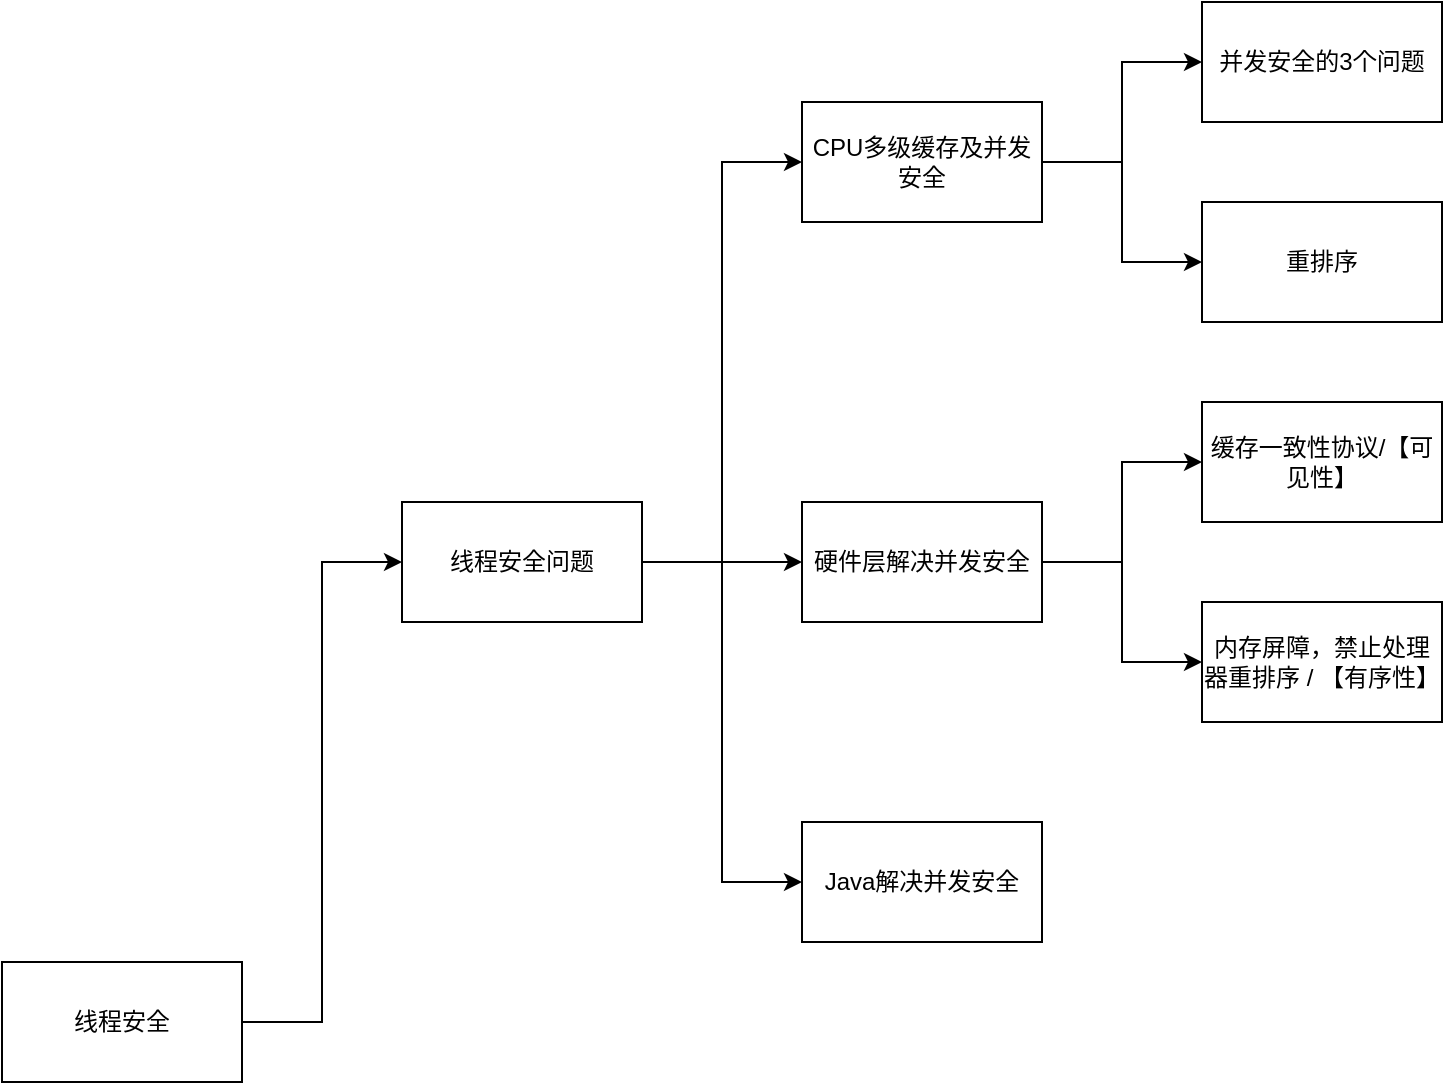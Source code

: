 <mxfile version="21.6.5" type="device">
  <diagram name="第 1 页" id="PH7zY7GD9xR7PyJJDMaR">
    <mxGraphModel dx="1295" dy="875" grid="1" gridSize="10" guides="1" tooltips="1" connect="1" arrows="1" fold="1" page="1" pageScale="1" pageWidth="827" pageHeight="1169" math="0" shadow="0">
      <root>
        <mxCell id="0" />
        <mxCell id="1" parent="0" />
        <mxCell id="GE9L2oN_wP7Hbji7ABV1-3" value="" style="edgeStyle=orthogonalEdgeStyle;rounded=0;orthogonalLoop=1;jettySize=auto;html=1;entryX=0;entryY=0.5;entryDx=0;entryDy=0;" edge="1" parent="1" source="GE9L2oN_wP7Hbji7ABV1-1" target="GE9L2oN_wP7Hbji7ABV1-2">
          <mxGeometry relative="1" as="geometry" />
        </mxCell>
        <mxCell id="GE9L2oN_wP7Hbji7ABV1-5" style="edgeStyle=orthogonalEdgeStyle;rounded=0;orthogonalLoop=1;jettySize=auto;html=1;entryX=0;entryY=0.5;entryDx=0;entryDy=0;" edge="1" parent="1" source="GE9L2oN_wP7Hbji7ABV1-1" target="GE9L2oN_wP7Hbji7ABV1-4">
          <mxGeometry relative="1" as="geometry" />
        </mxCell>
        <mxCell id="GE9L2oN_wP7Hbji7ABV1-15" style="edgeStyle=orthogonalEdgeStyle;rounded=0;orthogonalLoop=1;jettySize=auto;html=1;entryX=0;entryY=0.5;entryDx=0;entryDy=0;" edge="1" parent="1" source="GE9L2oN_wP7Hbji7ABV1-1" target="GE9L2oN_wP7Hbji7ABV1-14">
          <mxGeometry relative="1" as="geometry" />
        </mxCell>
        <mxCell id="GE9L2oN_wP7Hbji7ABV1-1" value="线程安全问题" style="rounded=0;whiteSpace=wrap;html=1;" vertex="1" parent="1">
          <mxGeometry x="240" y="310" width="120" height="60" as="geometry" />
        </mxCell>
        <mxCell id="GE9L2oN_wP7Hbji7ABV1-7" value="" style="edgeStyle=orthogonalEdgeStyle;rounded=0;orthogonalLoop=1;jettySize=auto;html=1;" edge="1" parent="1" source="GE9L2oN_wP7Hbji7ABV1-2" target="GE9L2oN_wP7Hbji7ABV1-6">
          <mxGeometry relative="1" as="geometry" />
        </mxCell>
        <mxCell id="GE9L2oN_wP7Hbji7ABV1-9" style="edgeStyle=orthogonalEdgeStyle;rounded=0;orthogonalLoop=1;jettySize=auto;html=1;entryX=0;entryY=0.5;entryDx=0;entryDy=0;" edge="1" parent="1" source="GE9L2oN_wP7Hbji7ABV1-2" target="GE9L2oN_wP7Hbji7ABV1-8">
          <mxGeometry relative="1" as="geometry" />
        </mxCell>
        <mxCell id="GE9L2oN_wP7Hbji7ABV1-2" value="CPU多级缓存及并发安全" style="rounded=0;whiteSpace=wrap;html=1;" vertex="1" parent="1">
          <mxGeometry x="440" y="110" width="120" height="60" as="geometry" />
        </mxCell>
        <mxCell id="GE9L2oN_wP7Hbji7ABV1-4" value="Java解决并发安全" style="rounded=0;whiteSpace=wrap;html=1;" vertex="1" parent="1">
          <mxGeometry x="440" y="470" width="120" height="60" as="geometry" />
        </mxCell>
        <mxCell id="GE9L2oN_wP7Hbji7ABV1-6" value="并发安全的3个问题" style="rounded=0;whiteSpace=wrap;html=1;" vertex="1" parent="1">
          <mxGeometry x="640" y="60" width="120" height="60" as="geometry" />
        </mxCell>
        <mxCell id="GE9L2oN_wP7Hbji7ABV1-8" value="重排序" style="rounded=0;whiteSpace=wrap;html=1;" vertex="1" parent="1">
          <mxGeometry x="640" y="160" width="120" height="60" as="geometry" />
        </mxCell>
        <mxCell id="GE9L2oN_wP7Hbji7ABV1-13" style="edgeStyle=orthogonalEdgeStyle;rounded=0;orthogonalLoop=1;jettySize=auto;html=1;entryX=0;entryY=0.5;entryDx=0;entryDy=0;" edge="1" parent="1" source="GE9L2oN_wP7Hbji7ABV1-10" target="GE9L2oN_wP7Hbji7ABV1-1">
          <mxGeometry relative="1" as="geometry" />
        </mxCell>
        <mxCell id="GE9L2oN_wP7Hbji7ABV1-10" value="线程安全" style="rounded=0;whiteSpace=wrap;html=1;" vertex="1" parent="1">
          <mxGeometry x="40" y="540" width="120" height="60" as="geometry" />
        </mxCell>
        <mxCell id="GE9L2oN_wP7Hbji7ABV1-17" value="" style="edgeStyle=orthogonalEdgeStyle;rounded=0;orthogonalLoop=1;jettySize=auto;html=1;" edge="1" parent="1" source="GE9L2oN_wP7Hbji7ABV1-14" target="GE9L2oN_wP7Hbji7ABV1-16">
          <mxGeometry relative="1" as="geometry" />
        </mxCell>
        <mxCell id="GE9L2oN_wP7Hbji7ABV1-19" style="edgeStyle=orthogonalEdgeStyle;rounded=0;orthogonalLoop=1;jettySize=auto;html=1;entryX=0;entryY=0.5;entryDx=0;entryDy=0;" edge="1" parent="1" source="GE9L2oN_wP7Hbji7ABV1-14" target="GE9L2oN_wP7Hbji7ABV1-18">
          <mxGeometry relative="1" as="geometry" />
        </mxCell>
        <mxCell id="GE9L2oN_wP7Hbji7ABV1-14" value="硬件层解决并发安全" style="rounded=0;whiteSpace=wrap;html=1;" vertex="1" parent="1">
          <mxGeometry x="440" y="310" width="120" height="60" as="geometry" />
        </mxCell>
        <mxCell id="GE9L2oN_wP7Hbji7ABV1-16" value="缓存一致性协议/【可见性】" style="rounded=0;whiteSpace=wrap;html=1;" vertex="1" parent="1">
          <mxGeometry x="640" y="260" width="120" height="60" as="geometry" />
        </mxCell>
        <mxCell id="GE9L2oN_wP7Hbji7ABV1-18" value="内存屏障，禁止处理器重排序 / 【有序性】" style="rounded=0;whiteSpace=wrap;html=1;" vertex="1" parent="1">
          <mxGeometry x="640" y="360" width="120" height="60" as="geometry" />
        </mxCell>
      </root>
    </mxGraphModel>
  </diagram>
</mxfile>

